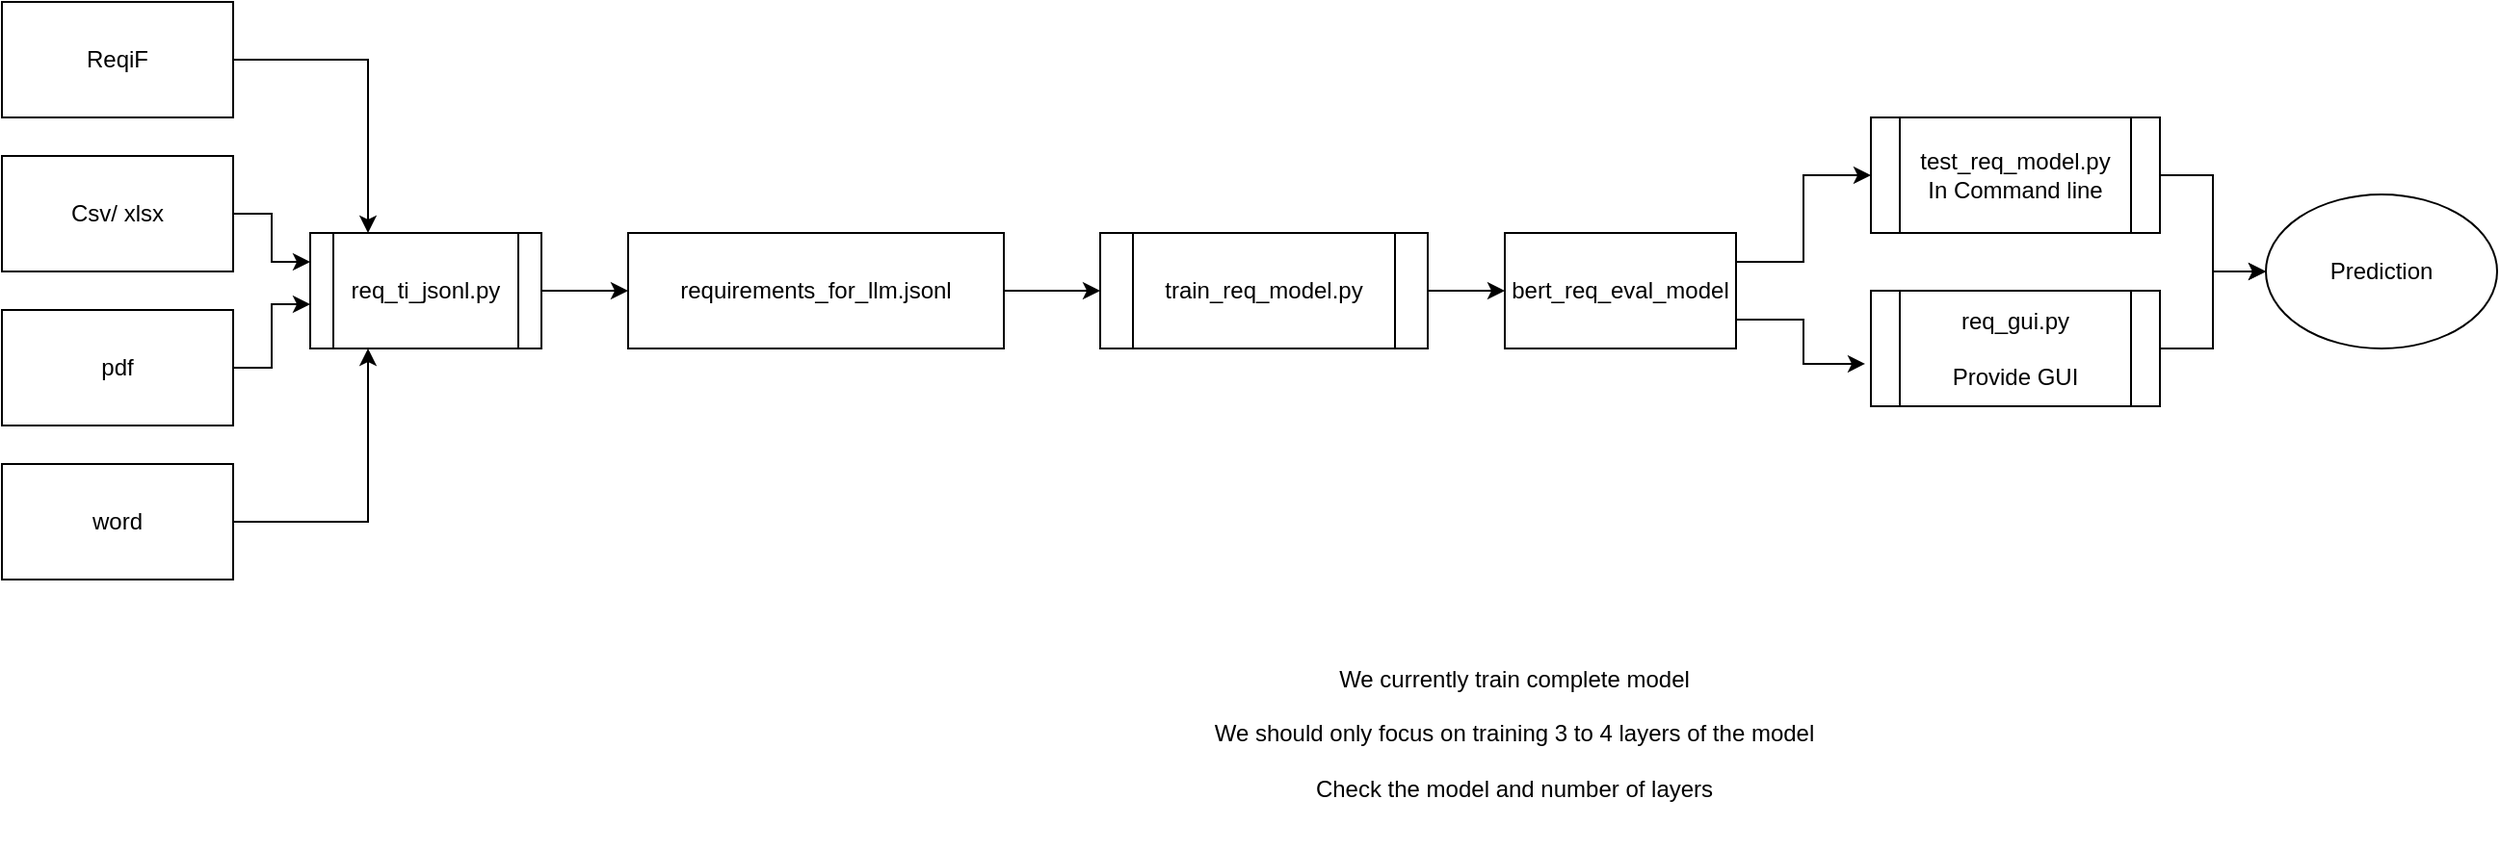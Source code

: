 <mxfile version="26.2.2">
  <diagram name="Page-1" id="y3V8kFdGDBWRUhQxCQW1">
    <mxGraphModel dx="1428" dy="883" grid="1" gridSize="10" guides="1" tooltips="1" connect="1" arrows="1" fold="1" page="1" pageScale="1" pageWidth="850" pageHeight="1100" math="0" shadow="0">
      <root>
        <mxCell id="0" />
        <mxCell id="1" parent="0" />
        <mxCell id="e8g9pAyIv5WsLFoU4A_s-12" style="edgeStyle=orthogonalEdgeStyle;rounded=0;orthogonalLoop=1;jettySize=auto;html=1;exitX=1;exitY=0.5;exitDx=0;exitDy=0;entryX=0.25;entryY=0;entryDx=0;entryDy=0;" edge="1" parent="1" source="e8g9pAyIv5WsLFoU4A_s-1" target="e8g9pAyIv5WsLFoU4A_s-5">
          <mxGeometry relative="1" as="geometry" />
        </mxCell>
        <mxCell id="e8g9pAyIv5WsLFoU4A_s-1" value="ReqiF" style="rounded=0;whiteSpace=wrap;html=1;" vertex="1" parent="1">
          <mxGeometry x="40" y="120" width="120" height="60" as="geometry" />
        </mxCell>
        <mxCell id="e8g9pAyIv5WsLFoU4A_s-13" style="edgeStyle=orthogonalEdgeStyle;rounded=0;orthogonalLoop=1;jettySize=auto;html=1;exitX=1;exitY=0.5;exitDx=0;exitDy=0;entryX=0;entryY=0.25;entryDx=0;entryDy=0;" edge="1" parent="1" source="e8g9pAyIv5WsLFoU4A_s-2" target="e8g9pAyIv5WsLFoU4A_s-5">
          <mxGeometry relative="1" as="geometry" />
        </mxCell>
        <mxCell id="e8g9pAyIv5WsLFoU4A_s-2" value="Csv/ xlsx" style="rounded=0;whiteSpace=wrap;html=1;" vertex="1" parent="1">
          <mxGeometry x="40" y="200" width="120" height="60" as="geometry" />
        </mxCell>
        <mxCell id="e8g9pAyIv5WsLFoU4A_s-3" value="pdf" style="rounded=0;whiteSpace=wrap;html=1;" vertex="1" parent="1">
          <mxGeometry x="40" y="280" width="120" height="60" as="geometry" />
        </mxCell>
        <mxCell id="e8g9pAyIv5WsLFoU4A_s-15" style="edgeStyle=orthogonalEdgeStyle;rounded=0;orthogonalLoop=1;jettySize=auto;html=1;exitX=1;exitY=0.5;exitDx=0;exitDy=0;entryX=0.25;entryY=1;entryDx=0;entryDy=0;" edge="1" parent="1" source="e8g9pAyIv5WsLFoU4A_s-4" target="e8g9pAyIv5WsLFoU4A_s-5">
          <mxGeometry relative="1" as="geometry" />
        </mxCell>
        <mxCell id="e8g9pAyIv5WsLFoU4A_s-4" value="word" style="rounded=0;whiteSpace=wrap;html=1;" vertex="1" parent="1">
          <mxGeometry x="40" y="360" width="120" height="60" as="geometry" />
        </mxCell>
        <mxCell id="e8g9pAyIv5WsLFoU4A_s-16" style="edgeStyle=orthogonalEdgeStyle;rounded=0;orthogonalLoop=1;jettySize=auto;html=1;exitX=1;exitY=0.5;exitDx=0;exitDy=0;entryX=0;entryY=0.5;entryDx=0;entryDy=0;" edge="1" parent="1" source="e8g9pAyIv5WsLFoU4A_s-5" target="e8g9pAyIv5WsLFoU4A_s-6">
          <mxGeometry relative="1" as="geometry" />
        </mxCell>
        <mxCell id="e8g9pAyIv5WsLFoU4A_s-5" value="req_ti_jsonl.py" style="shape=process;whiteSpace=wrap;html=1;backgroundOutline=1;" vertex="1" parent="1">
          <mxGeometry x="200" y="240" width="120" height="60" as="geometry" />
        </mxCell>
        <mxCell id="e8g9pAyIv5WsLFoU4A_s-17" style="edgeStyle=orthogonalEdgeStyle;rounded=0;orthogonalLoop=1;jettySize=auto;html=1;exitX=1;exitY=0.5;exitDx=0;exitDy=0;entryX=0;entryY=0.5;entryDx=0;entryDy=0;" edge="1" parent="1" source="e8g9pAyIv5WsLFoU4A_s-6" target="e8g9pAyIv5WsLFoU4A_s-7">
          <mxGeometry relative="1" as="geometry" />
        </mxCell>
        <mxCell id="e8g9pAyIv5WsLFoU4A_s-6" value="requirements_for_llm.jsonl" style="rounded=0;whiteSpace=wrap;html=1;" vertex="1" parent="1">
          <mxGeometry x="365" y="240" width="195" height="60" as="geometry" />
        </mxCell>
        <mxCell id="e8g9pAyIv5WsLFoU4A_s-18" style="edgeStyle=orthogonalEdgeStyle;rounded=0;orthogonalLoop=1;jettySize=auto;html=1;exitX=1;exitY=0.5;exitDx=0;exitDy=0;entryX=0;entryY=0.5;entryDx=0;entryDy=0;" edge="1" parent="1" source="e8g9pAyIv5WsLFoU4A_s-7" target="e8g9pAyIv5WsLFoU4A_s-8">
          <mxGeometry relative="1" as="geometry" />
        </mxCell>
        <mxCell id="e8g9pAyIv5WsLFoU4A_s-7" value="train_req_model.py" style="shape=process;whiteSpace=wrap;html=1;backgroundOutline=1;" vertex="1" parent="1">
          <mxGeometry x="610" y="240" width="170" height="60" as="geometry" />
        </mxCell>
        <mxCell id="e8g9pAyIv5WsLFoU4A_s-19" style="edgeStyle=orthogonalEdgeStyle;rounded=0;orthogonalLoop=1;jettySize=auto;html=1;exitX=1;exitY=0.25;exitDx=0;exitDy=0;entryX=0;entryY=0.5;entryDx=0;entryDy=0;" edge="1" parent="1" source="e8g9pAyIv5WsLFoU4A_s-8" target="e8g9pAyIv5WsLFoU4A_s-9">
          <mxGeometry relative="1" as="geometry" />
        </mxCell>
        <mxCell id="e8g9pAyIv5WsLFoU4A_s-8" value="bert_req_eval_model" style="rounded=0;whiteSpace=wrap;html=1;" vertex="1" parent="1">
          <mxGeometry x="820" y="240" width="120" height="60" as="geometry" />
        </mxCell>
        <mxCell id="e8g9pAyIv5WsLFoU4A_s-21" style="edgeStyle=orthogonalEdgeStyle;rounded=0;orthogonalLoop=1;jettySize=auto;html=1;exitX=1;exitY=0.5;exitDx=0;exitDy=0;entryX=0;entryY=0.5;entryDx=0;entryDy=0;" edge="1" parent="1" source="e8g9pAyIv5WsLFoU4A_s-9" target="e8g9pAyIv5WsLFoU4A_s-11">
          <mxGeometry relative="1" as="geometry" />
        </mxCell>
        <mxCell id="e8g9pAyIv5WsLFoU4A_s-9" value="test_req_model.py&lt;div&gt;In Command line&lt;/div&gt;" style="shape=process;whiteSpace=wrap;html=1;backgroundOutline=1;" vertex="1" parent="1">
          <mxGeometry x="1010" y="180" width="150" height="60" as="geometry" />
        </mxCell>
        <mxCell id="e8g9pAyIv5WsLFoU4A_s-22" style="edgeStyle=orthogonalEdgeStyle;rounded=0;orthogonalLoop=1;jettySize=auto;html=1;exitX=1;exitY=0.5;exitDx=0;exitDy=0;entryX=0;entryY=0.5;entryDx=0;entryDy=0;" edge="1" parent="1" source="e8g9pAyIv5WsLFoU4A_s-10" target="e8g9pAyIv5WsLFoU4A_s-11">
          <mxGeometry relative="1" as="geometry" />
        </mxCell>
        <mxCell id="e8g9pAyIv5WsLFoU4A_s-10" value="req_gui.py&lt;div&gt;&lt;br&gt;&lt;/div&gt;&lt;div&gt;Provide GUI&lt;/div&gt;" style="shape=process;whiteSpace=wrap;html=1;backgroundOutline=1;" vertex="1" parent="1">
          <mxGeometry x="1010" y="270" width="150" height="60" as="geometry" />
        </mxCell>
        <mxCell id="e8g9pAyIv5WsLFoU4A_s-11" value="Prediction" style="ellipse;whiteSpace=wrap;html=1;" vertex="1" parent="1">
          <mxGeometry x="1215" y="220" width="120" height="80" as="geometry" />
        </mxCell>
        <mxCell id="e8g9pAyIv5WsLFoU4A_s-14" style="edgeStyle=orthogonalEdgeStyle;rounded=0;orthogonalLoop=1;jettySize=auto;html=1;exitX=1;exitY=0.5;exitDx=0;exitDy=0;entryX=0;entryY=0.617;entryDx=0;entryDy=0;entryPerimeter=0;" edge="1" parent="1" source="e8g9pAyIv5WsLFoU4A_s-3" target="e8g9pAyIv5WsLFoU4A_s-5">
          <mxGeometry relative="1" as="geometry" />
        </mxCell>
        <mxCell id="e8g9pAyIv5WsLFoU4A_s-20" style="edgeStyle=orthogonalEdgeStyle;rounded=0;orthogonalLoop=1;jettySize=auto;html=1;exitX=1;exitY=0.75;exitDx=0;exitDy=0;entryX=-0.02;entryY=0.633;entryDx=0;entryDy=0;entryPerimeter=0;" edge="1" parent="1" source="e8g9pAyIv5WsLFoU4A_s-8" target="e8g9pAyIv5WsLFoU4A_s-10">
          <mxGeometry relative="1" as="geometry" />
        </mxCell>
        <mxCell id="e8g9pAyIv5WsLFoU4A_s-23" value="We currently train complete model&lt;div&gt;&lt;br&gt;&lt;/div&gt;&lt;div&gt;We should only focus on training 3 to 4 layers of the model&lt;/div&gt;&lt;div&gt;&lt;br&gt;&lt;/div&gt;&lt;div&gt;Check the model and number of layers&lt;/div&gt;" style="text;html=1;align=center;verticalAlign=middle;whiteSpace=wrap;rounded=0;" vertex="1" parent="1">
          <mxGeometry x="660" y="440" width="330" height="120" as="geometry" />
        </mxCell>
      </root>
    </mxGraphModel>
  </diagram>
</mxfile>
